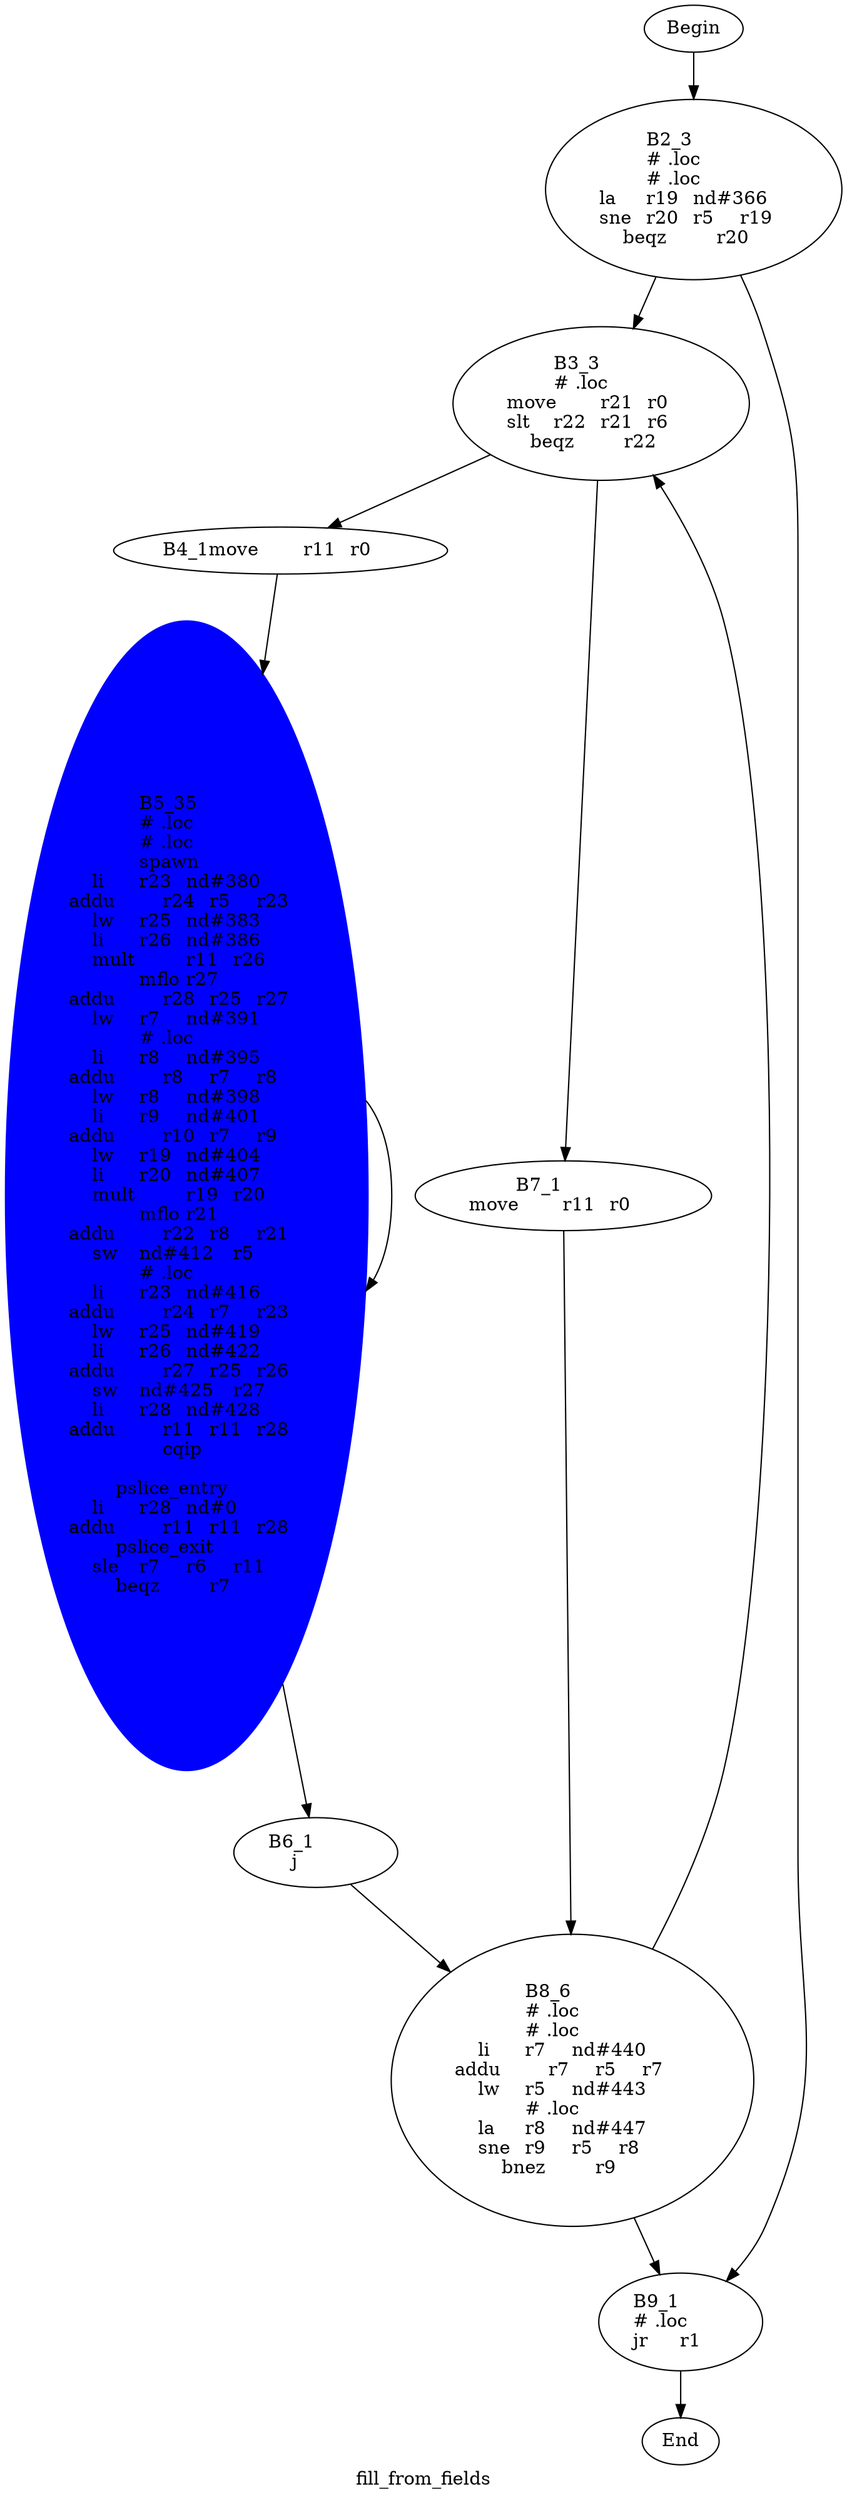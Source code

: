 digraph G{
	label = "fill_from_fields"	style = "dashed";
	color = purple;
	Node0 [label = "Begin"];
	Node0 -> {Node2 }
	Node1 [label = "End"];
	Node1 -> {}
	Node2 [label = "B2_3	\n# .loc	\n# .loc	\nla	r19	nd#366	\nsne	r20	r5	r19	\nbeqz	r20	\n"];
	Node2 -> {Node3 Node9 }
	Node3 [label = "B3_3	\n# .loc	\nmove	r21	r0	\nslt	r22	r21	r6	\nbeqz	r22	\n"];
	Node3 -> {Node4 Node7 }
	Node4 [label = "B4_1move	r11	r0	\n"];
	Node4 -> {Node5 }
	Node5 [label = "B5_35	\n# .loc	\n# .loc	\nspawn	\nli	r23	nd#380	\naddu	r24	r5	r23	\nlw	r25	nd#383	\nli	r26	nd#386	\nmult	r11	r26	\nmflo	r27	\naddu	r28	r25	r27	\nlw	r7	nd#391	\n# .loc	\nli	r8	nd#395	\naddu	r8	r7	r8	\nlw	r8	nd#398	\nli	r9	nd#401	\naddu	r10	r7	r9	\nlw	r19	nd#404	\nli	r20	nd#407	\nmult	r19	r20	\nmflo	r21	\naddu	r22	r8	r21	\nsw	nd#412	r5	\n# .loc	\nli	r23	nd#416	\naddu	r24	r7	r23	\nlw	r25	nd#419	\nli	r26	nd#422	\naddu	r27	r25	r26	\nsw	nd#425	r27	\nli	r28	nd#428	\naddu	r11	r11	r28	\ncqip	\n	\npslice_entry	\nli	r28	nd#0	\naddu	r11	r11	r28	\npslice_exit	\nsle	r7	r6	r11	\nbeqz	r7	\n"];
	Node5 -> {Node6 Node5 }
	Node6 [label = "B6_1	\nj	\n"];
	Node6 -> {Node8 }
	Node7 [label = "B7_1	\nmove	r11	r0	\n"];
	Node7 -> {Node8 }
	Node8 [label = "B8_6	\n# .loc	\n# .loc	\nli	r7	nd#440	\naddu	r7	r5	r7	\nlw	r5	nd#443	\n# .loc	\nla	r8	nd#447	\nsne	r9	r5	r8	\nbnez	r9	\n"];
	Node8 -> {Node9 Node3 }
	Node9 [label = "B9_1	\n# .loc	\njr	r1	\n"];
	Node9 -> {Node1 }
	Node5 [shape = ellipse ,style=filled ,color=blue];
}
